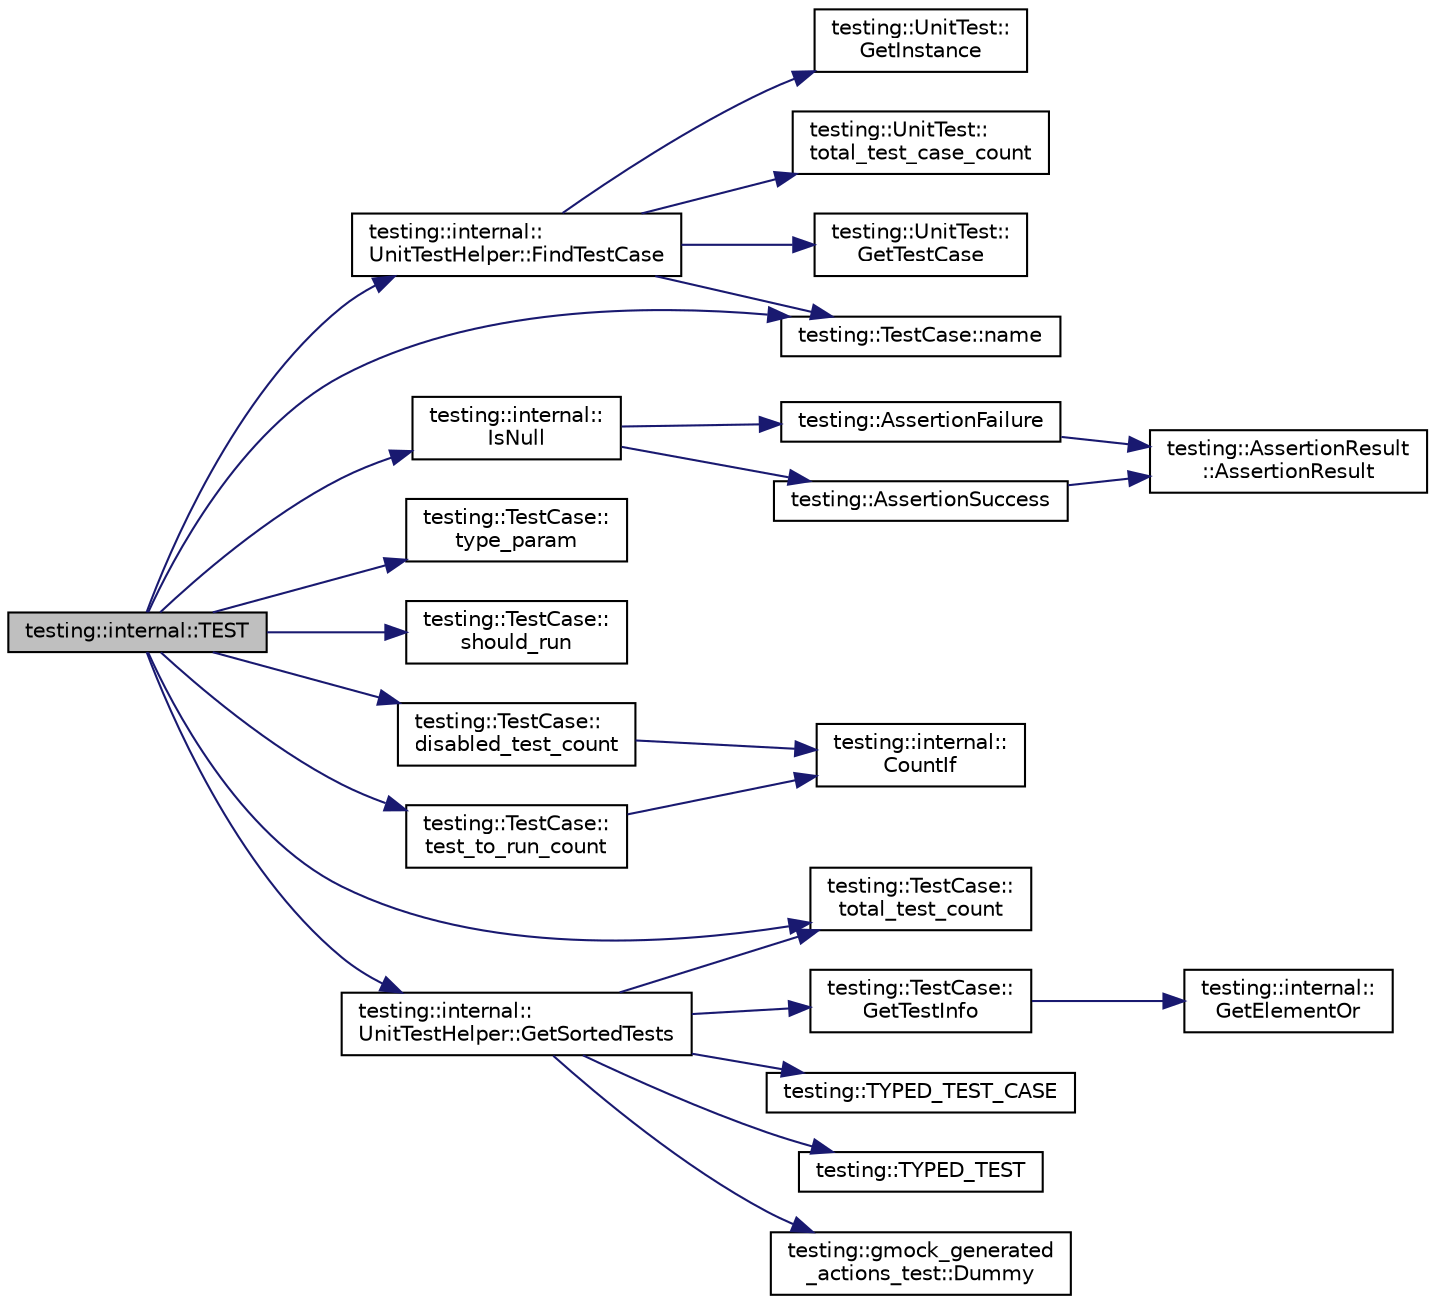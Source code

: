 digraph "testing::internal::TEST"
{
  edge [fontname="Helvetica",fontsize="10",labelfontname="Helvetica",labelfontsize="10"];
  node [fontname="Helvetica",fontsize="10",shape=record];
  rankdir="LR";
  Node3170 [label="testing::internal::TEST",height=0.2,width=0.4,color="black", fillcolor="grey75", style="filled", fontcolor="black"];
  Node3170 -> Node3171 [color="midnightblue",fontsize="10",style="solid",fontname="Helvetica"];
  Node3171 [label="testing::internal::\lUnitTestHelper::FindTestCase",height=0.2,width=0.4,color="black", fillcolor="white", style="filled",URL="$df/dcf/classtesting_1_1internal_1_1_unit_test_helper.html#a46303cbb7a6abb456f7b1350542113ac"];
  Node3171 -> Node3172 [color="midnightblue",fontsize="10",style="solid",fontname="Helvetica"];
  Node3172 [label="testing::UnitTest::\lGetInstance",height=0.2,width=0.4,color="black", fillcolor="white", style="filled",URL="$d7/d47/classtesting_1_1_unit_test.html#a24192400b70b3b946746954e9574fb8e"];
  Node3171 -> Node3173 [color="midnightblue",fontsize="10",style="solid",fontname="Helvetica"];
  Node3173 [label="testing::UnitTest::\ltotal_test_case_count",height=0.2,width=0.4,color="black", fillcolor="white", style="filled",URL="$d7/d47/classtesting_1_1_unit_test.html#a93fc8f4eebc3212d06468ad216830ced"];
  Node3171 -> Node3174 [color="midnightblue",fontsize="10",style="solid",fontname="Helvetica"];
  Node3174 [label="testing::UnitTest::\lGetTestCase",height=0.2,width=0.4,color="black", fillcolor="white", style="filled",URL="$d7/d47/classtesting_1_1_unit_test.html#a724d4c8be4481e0c1523a22b72dc7dac"];
  Node3171 -> Node3175 [color="midnightblue",fontsize="10",style="solid",fontname="Helvetica"];
  Node3175 [label="testing::TestCase::name",height=0.2,width=0.4,color="black", fillcolor="white", style="filled",URL="$d0/dfa/classtesting_1_1_test_case.html#a3f1beb98d5f7e3b037a4ec82b64cc1cf"];
  Node3170 -> Node3175 [color="midnightblue",fontsize="10",style="solid",fontname="Helvetica"];
  Node3170 -> Node3176 [color="midnightblue",fontsize="10",style="solid",fontname="Helvetica"];
  Node3176 [label="testing::internal::\lIsNull",height=0.2,width=0.4,color="black", fillcolor="white", style="filled",URL="$d0/da7/namespacetesting_1_1internal.html#adcfd37a66bc4cb0e8291cf46e1a6c72b"];
  Node3176 -> Node3177 [color="midnightblue",fontsize="10",style="solid",fontname="Helvetica"];
  Node3177 [label="testing::AssertionFailure",height=0.2,width=0.4,color="black", fillcolor="white", style="filled",URL="$d0/d75/namespacetesting.html#a75cb789614cb1c28c34627a4a3c053df"];
  Node3177 -> Node3178 [color="midnightblue",fontsize="10",style="solid",fontname="Helvetica"];
  Node3178 [label="testing::AssertionResult\l::AssertionResult",height=0.2,width=0.4,color="black", fillcolor="white", style="filled",URL="$d5/dec/classtesting_1_1_assertion_result.html#a27788116f03f90aec4daf592fd809ead"];
  Node3176 -> Node3179 [color="midnightblue",fontsize="10",style="solid",fontname="Helvetica"];
  Node3179 [label="testing::AssertionSuccess",height=0.2,width=0.4,color="black", fillcolor="white", style="filled",URL="$d0/d75/namespacetesting.html#ac1d0baedb17286c5c6c87bd1a45da8ac"];
  Node3179 -> Node3178 [color="midnightblue",fontsize="10",style="solid",fontname="Helvetica"];
  Node3170 -> Node3180 [color="midnightblue",fontsize="10",style="solid",fontname="Helvetica"];
  Node3180 [label="testing::TestCase::\ltype_param",height=0.2,width=0.4,color="black", fillcolor="white", style="filled",URL="$d0/dfa/classtesting_1_1_test_case.html#a9df62c4104a4f856b477c9e8335bb689"];
  Node3170 -> Node3181 [color="midnightblue",fontsize="10",style="solid",fontname="Helvetica"];
  Node3181 [label="testing::TestCase::\lshould_run",height=0.2,width=0.4,color="black", fillcolor="white", style="filled",URL="$d0/dfa/classtesting_1_1_test_case.html#a843d6cd43f3e587bfa8681990b9d59df"];
  Node3170 -> Node3182 [color="midnightblue",fontsize="10",style="solid",fontname="Helvetica"];
  Node3182 [label="testing::TestCase::\ldisabled_test_count",height=0.2,width=0.4,color="black", fillcolor="white", style="filled",URL="$d0/dfa/classtesting_1_1_test_case.html#a8ef690ab8ec74d02c99416637de71ae8"];
  Node3182 -> Node3183 [color="midnightblue",fontsize="10",style="solid",fontname="Helvetica"];
  Node3183 [label="testing::internal::\lCountIf",height=0.2,width=0.4,color="black", fillcolor="white", style="filled",URL="$d0/da7/namespacetesting_1_1internal.html#a1e77a774d910346eff11a86d8df783a5"];
  Node3170 -> Node3184 [color="midnightblue",fontsize="10",style="solid",fontname="Helvetica"];
  Node3184 [label="testing::TestCase::\ltest_to_run_count",height=0.2,width=0.4,color="black", fillcolor="white", style="filled",URL="$d0/dfa/classtesting_1_1_test_case.html#a57f115315eb756e23be6651bb5e6c638"];
  Node3184 -> Node3183 [color="midnightblue",fontsize="10",style="solid",fontname="Helvetica"];
  Node3170 -> Node3185 [color="midnightblue",fontsize="10",style="solid",fontname="Helvetica"];
  Node3185 [label="testing::TestCase::\ltotal_test_count",height=0.2,width=0.4,color="black", fillcolor="white", style="filled",URL="$d0/dfa/classtesting_1_1_test_case.html#aba3cab19aaf7295284f0832f2cf895a3"];
  Node3170 -> Node3186 [color="midnightblue",fontsize="10",style="solid",fontname="Helvetica"];
  Node3186 [label="testing::internal::\lUnitTestHelper::GetSortedTests",height=0.2,width=0.4,color="black", fillcolor="white", style="filled",URL="$df/dcf/classtesting_1_1internal_1_1_unit_test_helper.html#a02602d22fb74566dad78c0c9d4f24e78"];
  Node3186 -> Node3185 [color="midnightblue",fontsize="10",style="solid",fontname="Helvetica"];
  Node3186 -> Node3187 [color="midnightblue",fontsize="10",style="solid",fontname="Helvetica"];
  Node3187 [label="testing::TestCase::\lGetTestInfo",height=0.2,width=0.4,color="black", fillcolor="white", style="filled",URL="$d0/dfa/classtesting_1_1_test_case.html#a441e0eca232643671dc365c2924c255c"];
  Node3187 -> Node3188 [color="midnightblue",fontsize="10",style="solid",fontname="Helvetica"];
  Node3188 [label="testing::internal::\lGetElementOr",height=0.2,width=0.4,color="black", fillcolor="white", style="filled",URL="$d0/da7/namespacetesting_1_1internal.html#a71fdd20a0686bea3dc0cdcd95e0bca1c"];
  Node3186 -> Node3189 [color="midnightblue",fontsize="10",style="solid",fontname="Helvetica"];
  Node3189 [label="testing::TYPED_TEST_CASE",height=0.2,width=0.4,color="black", fillcolor="white", style="filled",URL="$d0/d75/namespacetesting.html#af0459cc6cdfbbae821caf802c7f2bb72"];
  Node3186 -> Node3190 [color="midnightblue",fontsize="10",style="solid",fontname="Helvetica"];
  Node3190 [label="testing::TYPED_TEST",height=0.2,width=0.4,color="black", fillcolor="white", style="filled",URL="$d0/d75/namespacetesting.html#a400c572f732b06e836d6b3a5adfc4cf7"];
  Node3186 -> Node3191 [color="midnightblue",fontsize="10",style="solid",fontname="Helvetica"];
  Node3191 [label="testing::gmock_generated\l_actions_test::Dummy",height=0.2,width=0.4,color="black", fillcolor="white", style="filled",URL="$d7/dae/namespacetesting_1_1gmock__generated__actions__test.html#ab91824b86c842e024337b6de45eb8cdc"];
}
